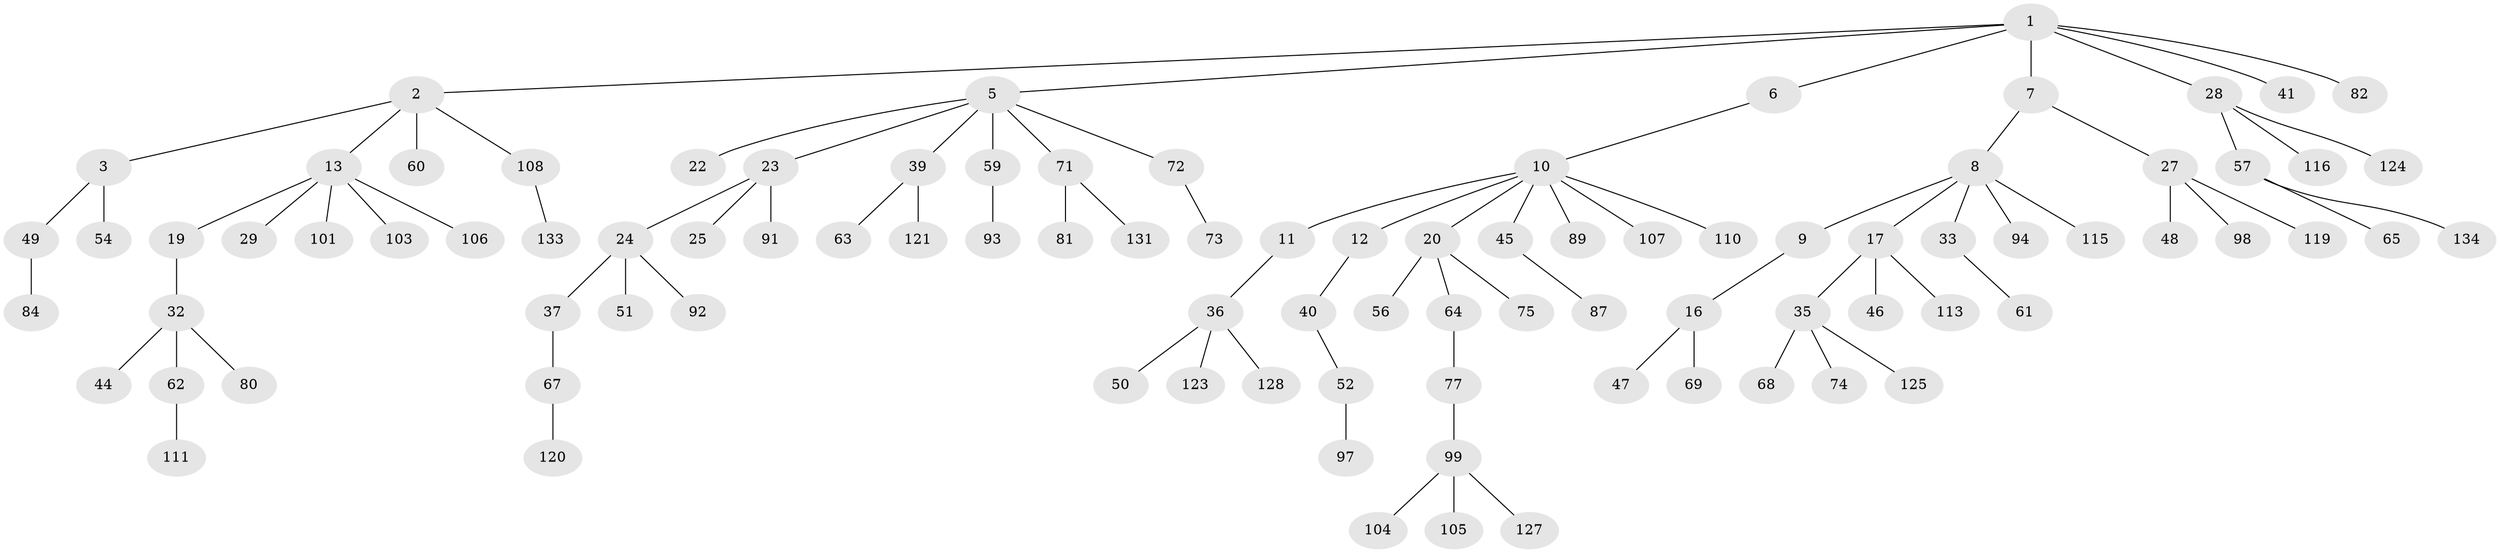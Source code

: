 // original degree distribution, {5: 0.04411764705882353, 4: 0.058823529411764705, 7: 0.022058823529411766, 2: 0.27941176470588236, 3: 0.11029411764705882, 1: 0.4852941176470588}
// Generated by graph-tools (version 1.1) at 2025/11/02/27/25 16:11:27]
// undirected, 95 vertices, 94 edges
graph export_dot {
graph [start="1"]
  node [color=gray90,style=filled];
  1 [super="+4"];
  2 [super="+88"];
  3 [super="+42"];
  5 [super="+30"];
  6;
  7 [super="+122"];
  8 [super="+26"];
  9;
  10 [super="+15"];
  11 [super="+85"];
  12;
  13 [super="+14"];
  16 [super="+18"];
  17 [super="+135"];
  19;
  20 [super="+21"];
  22;
  23 [super="+100"];
  24 [super="+38"];
  25 [super="+34"];
  27 [super="+90"];
  28 [super="+31"];
  29;
  32 [super="+53"];
  33;
  35 [super="+55"];
  36 [super="+66"];
  37 [super="+43"];
  39 [super="+58"];
  40;
  41;
  44;
  45;
  46;
  47 [super="+70"];
  48;
  49;
  50;
  51;
  52 [super="+132"];
  54;
  56;
  57 [super="+129"];
  59;
  60;
  61 [super="+86"];
  62;
  63;
  64;
  65;
  67 [super="+102"];
  68 [super="+114"];
  69 [super="+130"];
  71 [super="+79"];
  72 [super="+76"];
  73 [super="+83"];
  74;
  75;
  77 [super="+78"];
  80;
  81 [super="+95"];
  82 [super="+112"];
  84 [super="+96"];
  87;
  89 [super="+118"];
  91;
  92;
  93;
  94 [super="+126"];
  97;
  98;
  99 [super="+109"];
  101;
  103;
  104;
  105;
  106;
  107;
  108;
  110;
  111;
  113;
  115;
  116 [super="+117"];
  119;
  120;
  121;
  123 [super="+136"];
  124;
  125;
  127;
  128;
  131;
  133;
  134;
  1 -- 2;
  1 -- 7;
  1 -- 41;
  1 -- 82;
  1 -- 28;
  1 -- 5;
  1 -- 6;
  2 -- 3;
  2 -- 13;
  2 -- 60;
  2 -- 108;
  3 -- 49;
  3 -- 54;
  5 -- 22;
  5 -- 23;
  5 -- 39;
  5 -- 71;
  5 -- 72;
  5 -- 59;
  6 -- 10;
  7 -- 8;
  7 -- 27;
  8 -- 9;
  8 -- 17;
  8 -- 33;
  8 -- 94;
  8 -- 115;
  9 -- 16;
  10 -- 11;
  10 -- 12;
  10 -- 20;
  10 -- 107;
  10 -- 110;
  10 -- 89;
  10 -- 45;
  11 -- 36;
  12 -- 40;
  13 -- 29;
  13 -- 103;
  13 -- 101;
  13 -- 106;
  13 -- 19;
  16 -- 69;
  16 -- 47;
  17 -- 35;
  17 -- 46;
  17 -- 113;
  19 -- 32;
  20 -- 64;
  20 -- 56;
  20 -- 75;
  23 -- 24;
  23 -- 25;
  23 -- 91;
  24 -- 37;
  24 -- 51;
  24 -- 92;
  27 -- 48;
  27 -- 98;
  27 -- 119;
  28 -- 57;
  28 -- 116;
  28 -- 124;
  32 -- 44;
  32 -- 80;
  32 -- 62;
  33 -- 61;
  35 -- 68;
  35 -- 125;
  35 -- 74;
  36 -- 50;
  36 -- 128;
  36 -- 123;
  37 -- 67;
  39 -- 121;
  39 -- 63;
  40 -- 52;
  45 -- 87;
  49 -- 84;
  52 -- 97;
  57 -- 65;
  57 -- 134;
  59 -- 93;
  62 -- 111;
  64 -- 77;
  67 -- 120;
  71 -- 81;
  71 -- 131;
  72 -- 73;
  77 -- 99;
  99 -- 104;
  99 -- 105;
  99 -- 127;
  108 -- 133;
}
